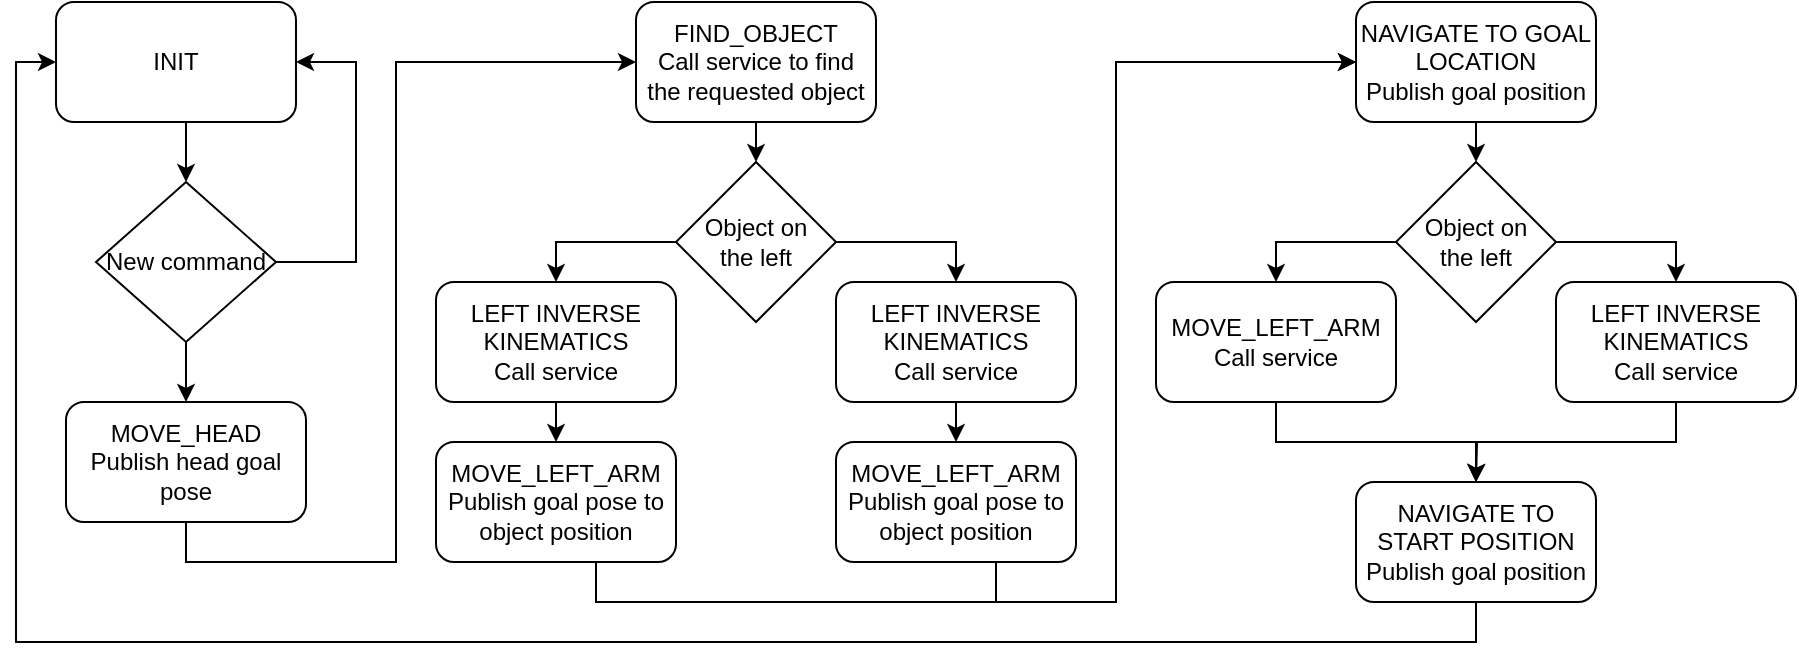 <mxfile version="16.1.2" type="device"><diagram id="x8v5g2CDsXZt-L5s3Apw" name="Page-1"><mxGraphModel dx="942" dy="732" grid="1" gridSize="10" guides="1" tooltips="1" connect="1" arrows="1" fold="1" page="1" pageScale="1" pageWidth="850" pageHeight="1100" math="0" shadow="0"><root><mxCell id="0"/><mxCell id="1" parent="0"/><mxCell id="GSm3fiBfBsiT_ifAnHRP-24" style="edgeStyle=orthogonalEdgeStyle;rounded=0;orthogonalLoop=1;jettySize=auto;html=1;exitX=0.5;exitY=1;exitDx=0;exitDy=0;entryX=0.5;entryY=0;entryDx=0;entryDy=0;" edge="1" parent="1" source="GSm3fiBfBsiT_ifAnHRP-1" target="GSm3fiBfBsiT_ifAnHRP-23"><mxGeometry relative="1" as="geometry"/></mxCell><mxCell id="GSm3fiBfBsiT_ifAnHRP-1" value="INIT" style="rounded=1;whiteSpace=wrap;html=1;" vertex="1" parent="1"><mxGeometry x="40" y="40" width="120" height="60" as="geometry"/></mxCell><mxCell id="GSm3fiBfBsiT_ifAnHRP-27" style="edgeStyle=orthogonalEdgeStyle;rounded=0;orthogonalLoop=1;jettySize=auto;html=1;exitX=0.5;exitY=1;exitDx=0;exitDy=0;entryX=0;entryY=0.5;entryDx=0;entryDy=0;" edge="1" parent="1" source="GSm3fiBfBsiT_ifAnHRP-2" target="GSm3fiBfBsiT_ifAnHRP-3"><mxGeometry relative="1" as="geometry"><mxPoint x="230" y="130" as="targetPoint"/><Array as="points"><mxPoint x="105" y="320"/><mxPoint x="210" y="320"/><mxPoint x="210" y="70"/></Array></mxGeometry></mxCell><mxCell id="GSm3fiBfBsiT_ifAnHRP-2" value="MOVE_HEAD&lt;br&gt;Publish head goal pose" style="rounded=1;whiteSpace=wrap;html=1;" vertex="1" parent="1"><mxGeometry x="45" y="240" width="120" height="60" as="geometry"/></mxCell><mxCell id="GSm3fiBfBsiT_ifAnHRP-16" style="edgeStyle=orthogonalEdgeStyle;rounded=0;orthogonalLoop=1;jettySize=auto;html=1;exitX=0.5;exitY=1;exitDx=0;exitDy=0;entryX=0.5;entryY=0;entryDx=0;entryDy=0;" edge="1" parent="1" source="GSm3fiBfBsiT_ifAnHRP-3" target="GSm3fiBfBsiT_ifAnHRP-12"><mxGeometry relative="1" as="geometry"/></mxCell><mxCell id="GSm3fiBfBsiT_ifAnHRP-3" value="FIND_OBJECT&lt;br&gt;Call service to find the requested object" style="rounded=1;whiteSpace=wrap;html=1;" vertex="1" parent="1"><mxGeometry x="330" y="40" width="120" height="60" as="geometry"/></mxCell><mxCell id="GSm3fiBfBsiT_ifAnHRP-17" style="edgeStyle=orthogonalEdgeStyle;rounded=0;orthogonalLoop=1;jettySize=auto;html=1;exitX=0.5;exitY=1;exitDx=0;exitDy=0;entryX=0.5;entryY=0;entryDx=0;entryDy=0;" edge="1" parent="1" source="GSm3fiBfBsiT_ifAnHRP-4" target="GSm3fiBfBsiT_ifAnHRP-5"><mxGeometry relative="1" as="geometry"/></mxCell><mxCell id="GSm3fiBfBsiT_ifAnHRP-4" value="LEFT INVERSE KINEMATICS&lt;br&gt;Call service" style="rounded=1;whiteSpace=wrap;html=1;" vertex="1" parent="1"><mxGeometry x="230" y="180" width="120" height="60" as="geometry"/></mxCell><mxCell id="GSm3fiBfBsiT_ifAnHRP-18" style="edgeStyle=orthogonalEdgeStyle;rounded=0;orthogonalLoop=1;jettySize=auto;html=1;exitX=0.5;exitY=1;exitDx=0;exitDy=0;entryX=0;entryY=0.5;entryDx=0;entryDy=0;" edge="1" parent="1" source="GSm3fiBfBsiT_ifAnHRP-5" target="GSm3fiBfBsiT_ifAnHRP-28"><mxGeometry relative="1" as="geometry"><mxPoint x="310" y="340" as="targetPoint"/><Array as="points"><mxPoint x="310" y="320"/><mxPoint x="310" y="340"/><mxPoint x="570" y="340"/><mxPoint x="570" y="70"/></Array></mxGeometry></mxCell><mxCell id="GSm3fiBfBsiT_ifAnHRP-5" value="MOVE_LEFT_ARM&lt;br&gt;Publish goal pose to object position" style="rounded=1;whiteSpace=wrap;html=1;" vertex="1" parent="1"><mxGeometry x="230" y="260" width="120" height="60" as="geometry"/></mxCell><mxCell id="GSm3fiBfBsiT_ifAnHRP-20" style="edgeStyle=orthogonalEdgeStyle;rounded=0;orthogonalLoop=1;jettySize=auto;html=1;exitX=0.5;exitY=1;exitDx=0;exitDy=0;entryX=0.5;entryY=0;entryDx=0;entryDy=0;" edge="1" parent="1" source="GSm3fiBfBsiT_ifAnHRP-8" target="GSm3fiBfBsiT_ifAnHRP-9"><mxGeometry relative="1" as="geometry"/></mxCell><mxCell id="GSm3fiBfBsiT_ifAnHRP-8" value="LEFT INVERSE KINEMATICS&lt;br&gt;Call service" style="rounded=1;whiteSpace=wrap;html=1;" vertex="1" parent="1"><mxGeometry x="430" y="180" width="120" height="60" as="geometry"/></mxCell><mxCell id="GSm3fiBfBsiT_ifAnHRP-21" style="edgeStyle=orthogonalEdgeStyle;rounded=0;orthogonalLoop=1;jettySize=auto;html=1;exitX=0.5;exitY=1;exitDx=0;exitDy=0;entryX=0;entryY=0.5;entryDx=0;entryDy=0;" edge="1" parent="1" source="GSm3fiBfBsiT_ifAnHRP-9" target="GSm3fiBfBsiT_ifAnHRP-28"><mxGeometry relative="1" as="geometry"><mxPoint x="510" y="340" as="targetPoint"/><Array as="points"><mxPoint x="510" y="320"/><mxPoint x="510" y="340"/><mxPoint x="570" y="340"/><mxPoint x="570" y="70"/></Array></mxGeometry></mxCell><mxCell id="GSm3fiBfBsiT_ifAnHRP-9" value="MOVE_LEFT_ARM&lt;br&gt;Publish goal pose to object position" style="rounded=1;whiteSpace=wrap;html=1;" vertex="1" parent="1"><mxGeometry x="430" y="260" width="120" height="60" as="geometry"/></mxCell><mxCell id="GSm3fiBfBsiT_ifAnHRP-14" style="edgeStyle=orthogonalEdgeStyle;rounded=0;orthogonalLoop=1;jettySize=auto;html=1;exitX=1;exitY=0.5;exitDx=0;exitDy=0;entryX=0.5;entryY=0;entryDx=0;entryDy=0;" edge="1" parent="1" source="GSm3fiBfBsiT_ifAnHRP-12" target="GSm3fiBfBsiT_ifAnHRP-8"><mxGeometry relative="1" as="geometry"/></mxCell><mxCell id="GSm3fiBfBsiT_ifAnHRP-15" style="edgeStyle=orthogonalEdgeStyle;rounded=0;orthogonalLoop=1;jettySize=auto;html=1;exitX=0;exitY=0.5;exitDx=0;exitDy=0;entryX=0.5;entryY=0;entryDx=0;entryDy=0;" edge="1" parent="1" source="GSm3fiBfBsiT_ifAnHRP-12" target="GSm3fiBfBsiT_ifAnHRP-4"><mxGeometry relative="1" as="geometry"/></mxCell><mxCell id="GSm3fiBfBsiT_ifAnHRP-12" value="Object on &lt;br&gt;the left" style="rhombus;whiteSpace=wrap;html=1;" vertex="1" parent="1"><mxGeometry x="350" y="120" width="80" height="80" as="geometry"/></mxCell><mxCell id="GSm3fiBfBsiT_ifAnHRP-25" style="edgeStyle=orthogonalEdgeStyle;rounded=0;orthogonalLoop=1;jettySize=auto;html=1;exitX=1;exitY=0.5;exitDx=0;exitDy=0;entryX=1;entryY=0.5;entryDx=0;entryDy=0;" edge="1" parent="1" source="GSm3fiBfBsiT_ifAnHRP-23" target="GSm3fiBfBsiT_ifAnHRP-1"><mxGeometry relative="1" as="geometry"><Array as="points"><mxPoint x="190" y="170"/><mxPoint x="190" y="70"/></Array></mxGeometry></mxCell><mxCell id="GSm3fiBfBsiT_ifAnHRP-26" style="edgeStyle=orthogonalEdgeStyle;rounded=0;orthogonalLoop=1;jettySize=auto;html=1;exitX=0.5;exitY=1;exitDx=0;exitDy=0;entryX=0.5;entryY=0;entryDx=0;entryDy=0;" edge="1" parent="1" source="GSm3fiBfBsiT_ifAnHRP-23" target="GSm3fiBfBsiT_ifAnHRP-2"><mxGeometry relative="1" as="geometry"/></mxCell><mxCell id="GSm3fiBfBsiT_ifAnHRP-23" value="New command" style="rhombus;whiteSpace=wrap;html=1;" vertex="1" parent="1"><mxGeometry x="60" y="130" width="90" height="80" as="geometry"/></mxCell><mxCell id="GSm3fiBfBsiT_ifAnHRP-34" style="edgeStyle=orthogonalEdgeStyle;rounded=0;orthogonalLoop=1;jettySize=auto;html=1;exitX=0.5;exitY=1;exitDx=0;exitDy=0;entryX=0.5;entryY=0;entryDx=0;entryDy=0;" edge="1" parent="1" source="GSm3fiBfBsiT_ifAnHRP-28" target="GSm3fiBfBsiT_ifAnHRP-33"><mxGeometry relative="1" as="geometry"/></mxCell><mxCell id="GSm3fiBfBsiT_ifAnHRP-28" value="NAVIGATE TO GOAL LOCATION&lt;br&gt;Publish goal position" style="rounded=1;whiteSpace=wrap;html=1;" vertex="1" parent="1"><mxGeometry x="690" y="40" width="120" height="60" as="geometry"/></mxCell><mxCell id="GSm3fiBfBsiT_ifAnHRP-36" style="edgeStyle=orthogonalEdgeStyle;rounded=0;orthogonalLoop=1;jettySize=auto;html=1;exitX=0.5;exitY=1;exitDx=0;exitDy=0;entryX=0.5;entryY=0;entryDx=0;entryDy=0;" edge="1" parent="1" source="GSm3fiBfBsiT_ifAnHRP-29" target="GSm3fiBfBsiT_ifAnHRP-35"><mxGeometry relative="1" as="geometry"/></mxCell><mxCell id="GSm3fiBfBsiT_ifAnHRP-29" value="MOVE_LEFT_ARM&lt;br&gt;Call service" style="rounded=1;whiteSpace=wrap;html=1;" vertex="1" parent="1"><mxGeometry x="590" y="180" width="120" height="60" as="geometry"/></mxCell><mxCell id="GSm3fiBfBsiT_ifAnHRP-37" style="edgeStyle=orthogonalEdgeStyle;rounded=0;orthogonalLoop=1;jettySize=auto;html=1;exitX=0.5;exitY=1;exitDx=0;exitDy=0;" edge="1" parent="1" source="GSm3fiBfBsiT_ifAnHRP-30"><mxGeometry relative="1" as="geometry"><mxPoint x="750" y="280" as="targetPoint"/></mxGeometry></mxCell><mxCell id="GSm3fiBfBsiT_ifAnHRP-30" value="LEFT INVERSE KINEMATICS&lt;br&gt;Call service" style="rounded=1;whiteSpace=wrap;html=1;" vertex="1" parent="1"><mxGeometry x="790" y="180" width="120" height="60" as="geometry"/></mxCell><mxCell id="GSm3fiBfBsiT_ifAnHRP-31" style="edgeStyle=orthogonalEdgeStyle;rounded=0;orthogonalLoop=1;jettySize=auto;html=1;exitX=1;exitY=0.5;exitDx=0;exitDy=0;entryX=0.5;entryY=0;entryDx=0;entryDy=0;" edge="1" parent="1" source="GSm3fiBfBsiT_ifAnHRP-33" target="GSm3fiBfBsiT_ifAnHRP-30"><mxGeometry relative="1" as="geometry"/></mxCell><mxCell id="GSm3fiBfBsiT_ifAnHRP-32" style="edgeStyle=orthogonalEdgeStyle;rounded=0;orthogonalLoop=1;jettySize=auto;html=1;exitX=0;exitY=0.5;exitDx=0;exitDy=0;entryX=0.5;entryY=0;entryDx=0;entryDy=0;" edge="1" parent="1" source="GSm3fiBfBsiT_ifAnHRP-33" target="GSm3fiBfBsiT_ifAnHRP-29"><mxGeometry relative="1" as="geometry"/></mxCell><mxCell id="GSm3fiBfBsiT_ifAnHRP-33" value="Object on &lt;br&gt;the left" style="rhombus;whiteSpace=wrap;html=1;" vertex="1" parent="1"><mxGeometry x="710" y="120" width="80" height="80" as="geometry"/></mxCell><mxCell id="GSm3fiBfBsiT_ifAnHRP-38" style="edgeStyle=orthogonalEdgeStyle;rounded=0;orthogonalLoop=1;jettySize=auto;html=1;exitX=0.5;exitY=1;exitDx=0;exitDy=0;entryX=0;entryY=0.5;entryDx=0;entryDy=0;" edge="1" parent="1" source="GSm3fiBfBsiT_ifAnHRP-35" target="GSm3fiBfBsiT_ifAnHRP-1"><mxGeometry relative="1" as="geometry"/></mxCell><mxCell id="GSm3fiBfBsiT_ifAnHRP-35" value="NAVIGATE TO START POSITION&lt;br&gt;Publish goal position" style="rounded=1;whiteSpace=wrap;html=1;" vertex="1" parent="1"><mxGeometry x="690" y="280" width="120" height="60" as="geometry"/></mxCell></root></mxGraphModel></diagram></mxfile>